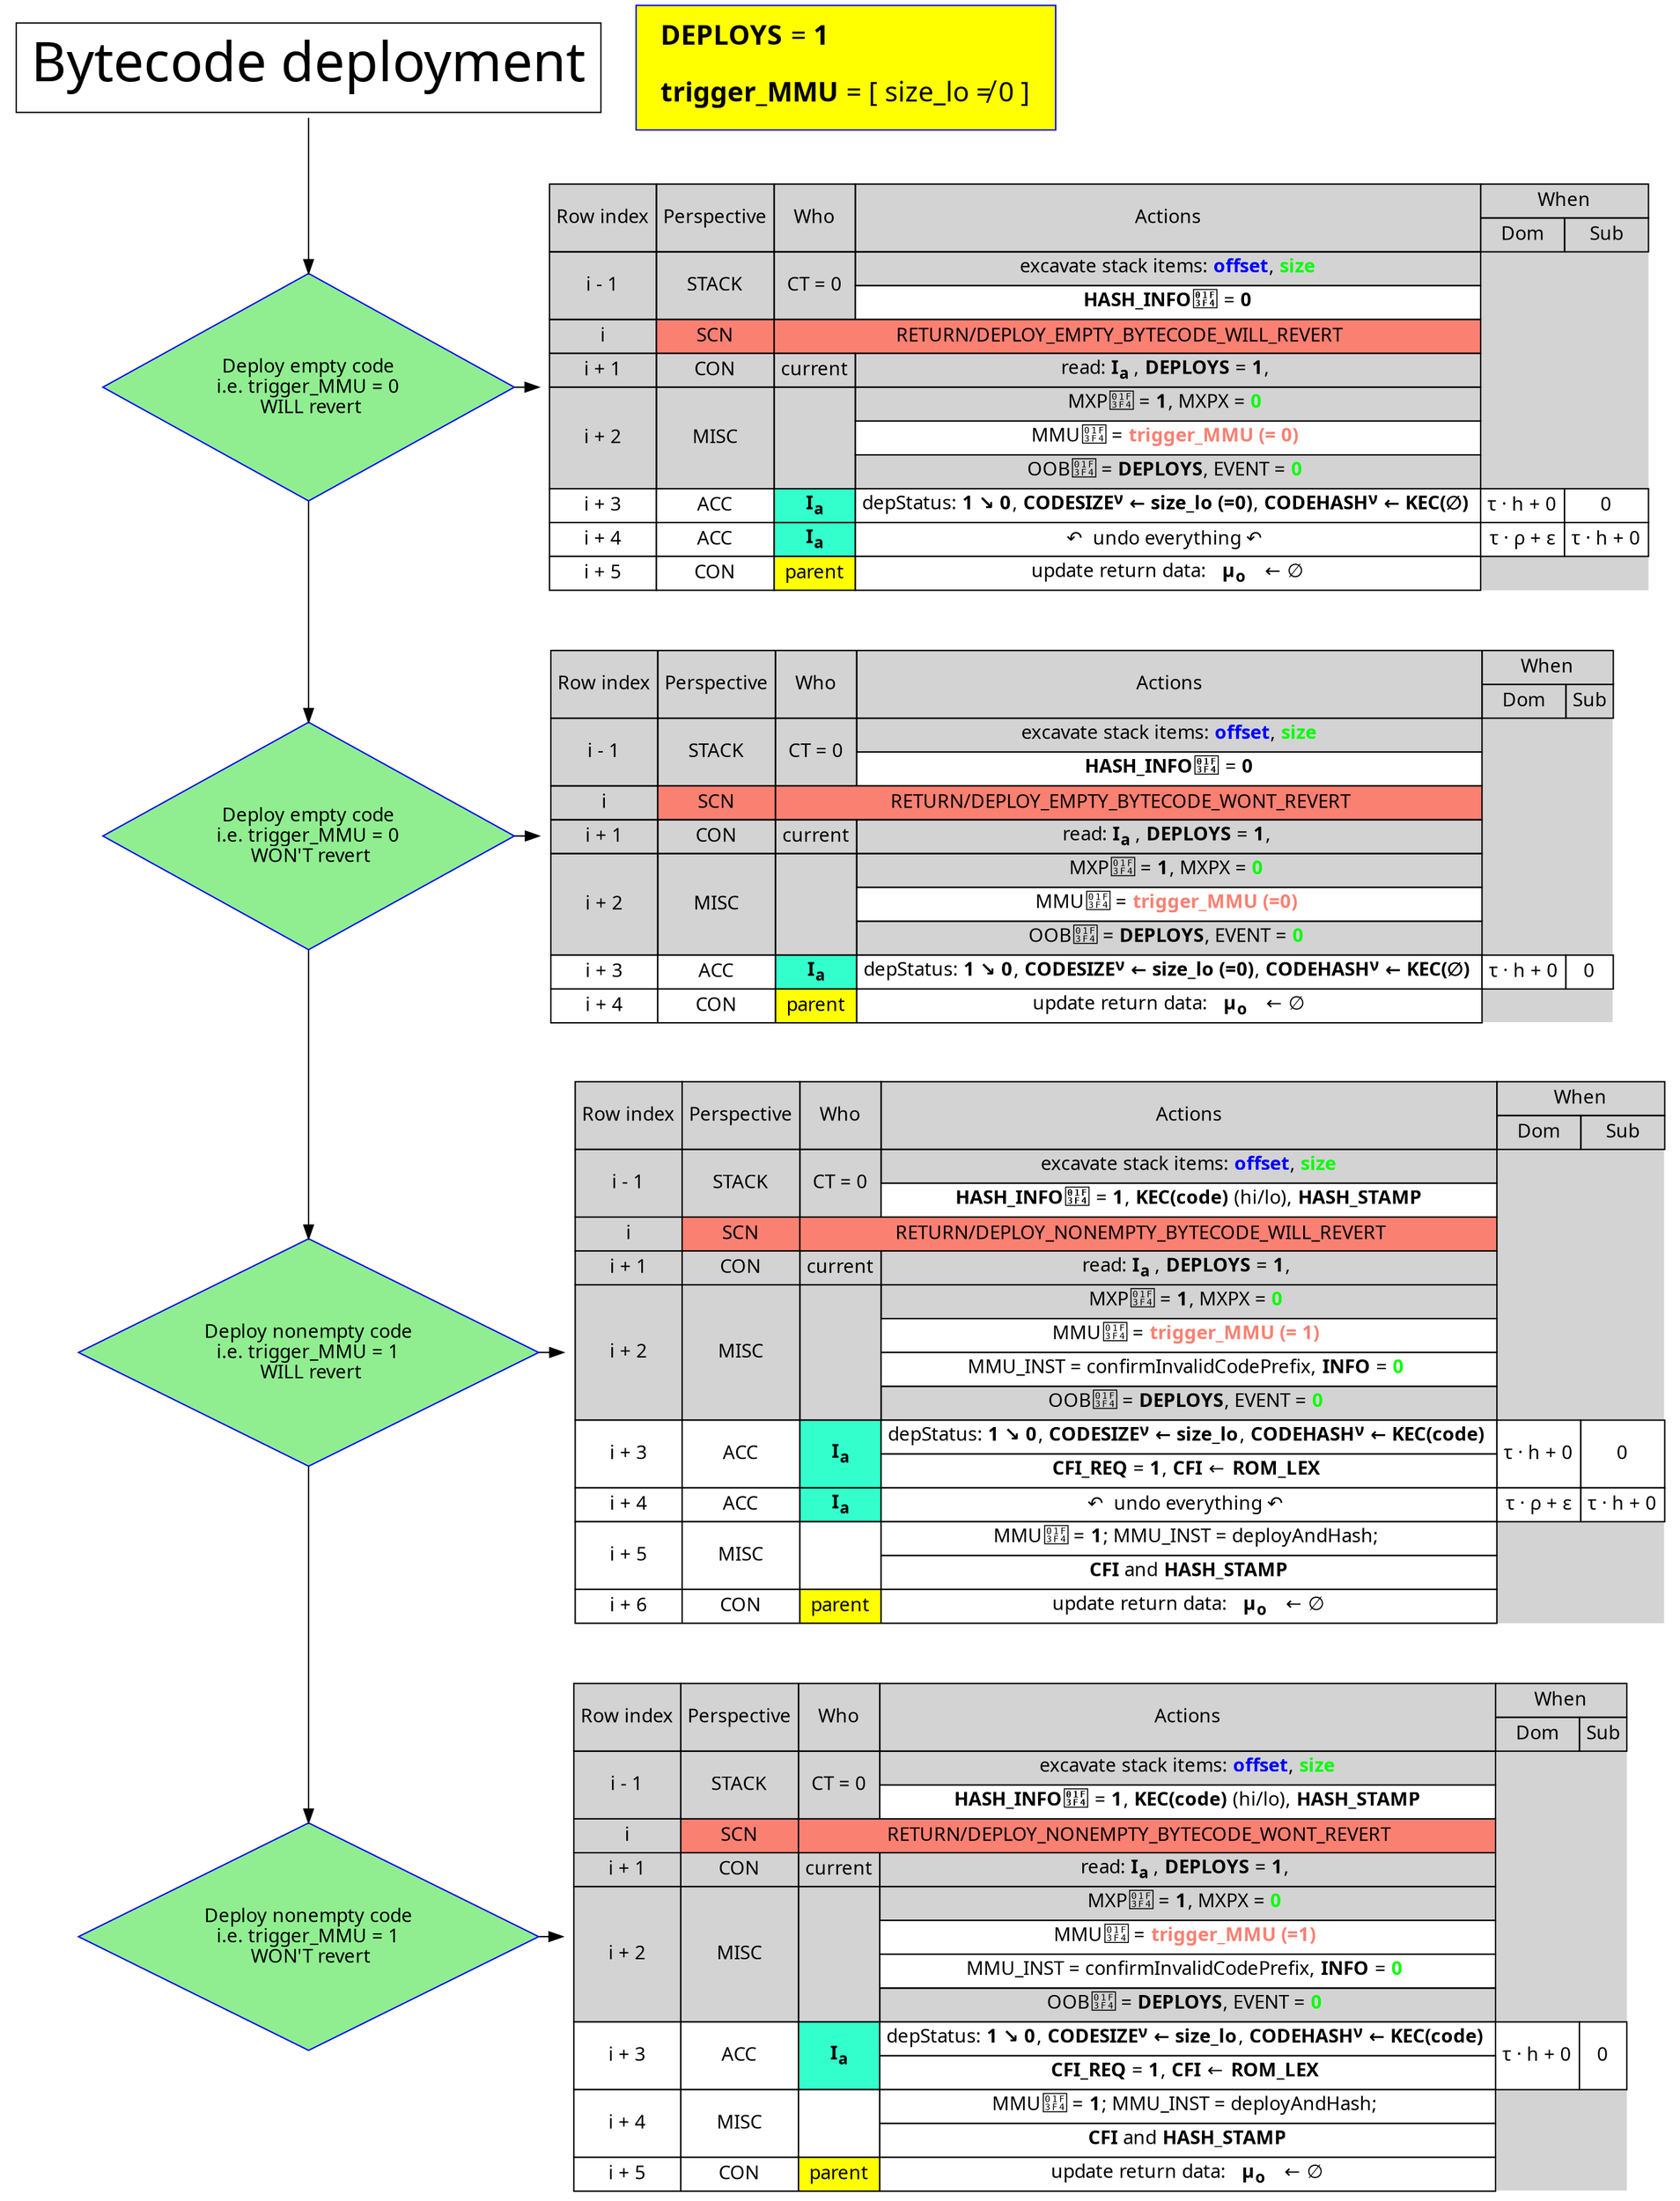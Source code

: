 # http://www.graphviz.org/content/cluster

digraph G {

  node [fontname = "Handlee"];
  node [shape=plaintext];
  edge [fontname = "Handlee"];

  deploy [label=<
    <TABLE BGCOLOR="WHITE" BORDER="0" CELLBORDER="1" CELLSPACING="0" CELLPADDING="10">
    <TR>
    <TD><FONT POINT-SIZE="40">Bytecode deployment</FONT></TD>
    </TR>
    </TABLE>>];

  triggerMMU [
  label = <
    <TABLE BORDER="0" CELLBORDER="0" CELLSPACING="0" CELLPADDING="10">
    <TR>
    <TD ALIGN="LEFT" ><FONT POINT-SIZE="20"><B>DEPLOYS</B> = <B>1</B></FONT></TD>
    </TR>
    <TR>
    <TD><FONT POINT-SIZE="20"><B>trigger_MMU</B> = [ size_lo &ne; 0 ]</FONT></TD>
    </TR>
    </TABLE>>;
  shape = rect;
  style = filled;
  fillcolor = "YELLOW";
  color = "BLUE";
  ]
  deploy_empty_bytecode_will_revert [
    label = "\nDeploy empty code\ni.e. trigger_MMU = 0\n WILL revert\n ";
  shape = diamond;
  style = filled;
  fillcolor = "LIGHTGREEN";
  color = "BLUE";
  ];
  deploy_empty_bytecode_wont_revert [
    label = "\nDeploy empty code\ni.e. trigger_MMU = 0\n WON'T revert\n ";
  shape = diamond;
  style = filled;
  fillcolor = "LIGHTGREEN";
  color = "BLUE";
  ];
  deploy_nonempty_bytecode_will_revert [
    label = "\nDeploy nonempty code\ni.e. trigger_MMU = 1\n WILL revert\n ";
  shape = diamond;
  style = filled;
  fillcolor = "LIGHTGREEN";
  color = "BLUE";
  ];
  deploy_nonempty_bytecode_wont_revert [
    label = "\nDeploy nonempty code\ni.e. trigger_MMU = 1\n WON'T revert\n ";
  shape = diamond;
  style = filled;
  fillcolor = "LIGHTGREEN";
  color = "BLUE";
  ];

  {
    rank=same;
    deploy_empty_bytecode_will_revert; deploy_empty_bytecode_will_revert_rows;
  }
  {
    rank=same;
    deploy_empty_bytecode_wont_revert; deploy_empty_bytecode_wont_revert_rows;
  }
  {
    rank=same;
    deploy_nonempty_bytecode_will_revert; deploy_nonempty_bytecode_will_revert_rows;
  }
  {
    rank=same;
    deploy_nonempty_bytecode_wont_revert; deploy_nonempty_bytecode_wont_revert_rows;
  }

  deploy                                            -> deploy_empty_bytecode_will_revert     ;
  deploy_empty_bytecode_will_revert                 -> deploy_empty_bytecode_will_revert_rows;
  deploy_empty_bytecode_will_revert                 -> deploy_empty_bytecode_wont_revert     ;
  deploy_empty_bytecode_wont_revert                 -> deploy_empty_bytecode_wont_revert_rows;

  deploy_empty_bytecode_wont_revert                 -> deploy_nonempty_bytecode_will_revert     ;
  deploy_nonempty_bytecode_will_revert              -> deploy_nonempty_bytecode_will_revert_rows;
  deploy_nonempty_bytecode_will_revert              -> deploy_nonempty_bytecode_wont_revert     ;
  deploy_nonempty_bytecode_wont_revert              -> deploy_nonempty_bytecode_wont_revert_rows;


deploy_empty_bytecode_will_revert_rows [label=<
<TABLE BGCOLOR="LIGHTGRAY" BORDER="0" CELLBORDER="1" CELLSPACING="0" CELLPADDING="4">
  <TR>
    <TD ROWSPAN="2">Row index</TD>
    <TD ROWSPAN="2">Perspective</TD>
    <TD ROWSPAN="2">Who</TD>
    <TD ROWSPAN="2" COLSPAN="1">Actions</TD>
    <TD ROWSPAN="1" COLSPAN="2">When</TD>
  </TR>
  <TR>
    <TD ROWSPAN="1" COLSPAN="1">Dom</TD>
    <TD ROWSPAN="1" COLSPAN="1">Sub</TD>
  </TR>
  <TR>
    <TD ROWSPAN="2">i - 1</TD>
    <TD ROWSPAN="2">STACK</TD>
    <TD ROWSPAN="2">CT = 0</TD>
    <TD ROWSPAN="1">excavate stack items: <FONT COLOR="BLUE"><B>offset</B></FONT>, <FONT COLOR="GREEN"><B>size</B></FONT></TD>
  </TR>
  <TR>
    <TD BGCOLOR="WHITE" ROWSPAN="1"> <B>HASH_INFO🏴</B> = <B>0</B> </TD>
  </TR>
  <TR>
    <TD COLSPAN="1">i</TD>
    <TD BGCOLOR="salmon" COLSPAN="1">SCN</TD>
    <TD BGCOLOR="salmon" COLSPAN="2">RETURN/DEPLOY_EMPTY_BYTECODE_WILL_REVERT &nbsp; </TD>
  </TR>
  <TR>
    <TD>i + 1</TD>
    <TD>CON</TD>
    <TD>current</TD>
    <TD>read: <B>I<sub>a</sub></B> , <B>DEPLOYS</B> = <B>1</B>, </TD>
  </TR>
  <TR>
    <TD ROWSPAN="3">i + 2</TD>
    <TD ROWSPAN="3">MISC</TD>
    <TD ROWSPAN="3"></TD>
    <TD ROWSPAN="1">MXP🏴 = <B>1</B>, MXPX = <B><FONT COLOR="GREEN">0</FONT></B> </TD>
  </TR>
  <TR>
    <TD BGCOLOR="WHITE" ROWSPAN="1">MMU🏴 = <B><FONT COLOR="SALMON">trigger_MMU (= 0)</FONT></B> </TD>
  </TR>
  <TR>
    <TD ROWSPAN="1">OOB🏴 = <B>DEPLOYS</B>, EVENT = <B><FONT COLOR="GREEN">0</FONT></B> </TD>
  </TR>
  <TR>
    <TD BGCOLOR="WHITE">i + 3</TD>
    <TD BGCOLOR="WHITE">ACC</TD>
    <TD BGCOLOR="#33FFCC"><B>I<sub>a</sub></B></TD>
    <TD BGCOLOR="WHITE">depStatus: <B>1 ↘ 0</B>, <B>CODESIZE<sup>&nu;</sup> ← size_lo (=0)</B>, <B>CODEHASH<sup>&nu;</sup> ← KEC(∅)</B> </TD>
    <TD BGCOLOR="WHITE">τ · h + 0</TD>
    <TD BGCOLOR="WHITE">0</TD>
  </TR>
  <TR>
    <TD BGCOLOR="WHITE">i + 4</TD>
    <TD BGCOLOR="WHITE">ACC</TD>
    <TD BGCOLOR="#33FFCC"><B>I<sub>a</sub></B></TD>
    <TD BGCOLOR="WHITE">↶  undo everything ↶ </TD>
    <TD BGCOLOR="WHITE">τ · ρ + ε</TD>
    <TD BGCOLOR="WHITE">τ · h + 0</TD>
  </TR>
  <TR>
    <TD BGCOLOR="WHITE">i + 5</TD>
    <TD BGCOLOR="WHITE">CON</TD>
    <TD BGCOLOR="YELLOW">parent</TD>
    <TD BGCOLOR="WHITE">update return data: &nbsp; <B>μ<sub>o</sub></B> &shy;&nbsp; ← ∅</TD>
  </TR>
</TABLE>>];

deploy_empty_bytecode_wont_revert_rows [label=<
<TABLE BGCOLOR="LIGHTGRAY" BORDER="0" CELLBORDER="1" CELLSPACING="0" CELLPADDING="4">
  <TR>
    <TD ROWSPAN="2">Row index</TD>
    <TD ROWSPAN="2">Perspective</TD>
    <TD ROWSPAN="2">Who</TD>
    <TD ROWSPAN="2" COLSPAN="1">Actions</TD>
    <TD ROWSPAN="1" COLSPAN="2">When</TD>
  </TR>
  <TR>
    <TD ROWSPAN="1" COLSPAN="1">Dom</TD>
    <TD ROWSPAN="1" COLSPAN="1">Sub</TD>
  </TR>
  <TR>
    <TD ROWSPAN="2">i - 1</TD>
    <TD ROWSPAN="2">STACK</TD>
    <TD ROWSPAN="2">CT = 0</TD>
    <TD ROWSPAN="1">excavate stack items: <FONT COLOR="BLUE"><B>offset</B></FONT>, <FONT COLOR="GREEN"><B>size</B></FONT></TD>
  </TR>
  <TR>
    <TD BGCOLOR="WHITE" ROWSPAN="1"> <B>HASH_INFO🏴</B> = <B>0</B> </TD>
  </TR>
  <TR>
    <TD COLSPAN="1">i</TD>
    <TD BGCOLOR="salmon" COLSPAN="1">SCN</TD>
    <TD BGCOLOR="salmon" COLSPAN="2">RETURN/DEPLOY_EMPTY_BYTECODE_WONT_REVERT &nbsp; </TD>
  </TR>
  <TR>
    <TD>i + 1</TD>
    <TD>CON</TD>
    <TD>current</TD>
    <TD>read: <B>I<sub>a</sub></B> , <B>DEPLOYS</B> = <B>1</B>, </TD>
  </TR>
  <TR>
    <TD ROWSPAN="3">i + 2</TD>
    <TD ROWSPAN="3">MISC</TD>
    <TD ROWSPAN="3"></TD>
    <TD ROWSPAN="1">MXP🏴 = <B>1</B>, MXPX = <B><FONT COLOR="GREEN">0</FONT></B> </TD>
  </TR>
  <TR>
    <TD BGCOLOR="WHITE" ROWSPAN="1">MMU🏴 = <B><FONT COLOR="SALMON">trigger_MMU (=0)</FONT></B> </TD>
  </TR>
  <TR>
    <TD ROWSPAN="1">OOB🏴 = <B>DEPLOYS</B>, EVENT = <B><FONT COLOR="GREEN">0</FONT></B> </TD>
  </TR>
  <TR>
    <TD BGCOLOR="WHITE">i + 3</TD>
    <TD BGCOLOR="WHITE">ACC</TD>
    <TD BGCOLOR="#33FFCC"><B>I<sub>a</sub></B></TD>
    <TD BGCOLOR="WHITE">depStatus: <B>1 ↘ 0</B>, <B>CODESIZE<sup>&nu;</sup> ← size_lo (=0)</B>, <B>CODEHASH<sup>&nu;</sup> ← KEC(∅)</B> </TD>
    <TD BGCOLOR="WHITE">τ · h + 0</TD>
    <TD BGCOLOR="WHITE">0</TD>
  </TR>
  <TR>
    <TD BGCOLOR="WHITE">i + 4</TD>
    <TD BGCOLOR="WHITE">CON</TD>
    <TD BGCOLOR="YELLOW">parent</TD>
    <TD BGCOLOR="WHITE">update return data: &nbsp; <B>μ<sub>o</sub></B> &shy;&nbsp; ← ∅</TD>
  </TR>
</TABLE>>];


deploy_nonempty_bytecode_will_revert_rows [label=<
<TABLE BGCOLOR="LIGHTGRAY" BORDER="0" CELLBORDER="1" CELLSPACING="0" CELLPADDING="4">
  <TR>
    <TD ROWSPAN="2">Row index</TD>
    <TD ROWSPAN="2">Perspective</TD>
    <TD ROWSPAN="2">Who</TD>
    <TD ROWSPAN="2" COLSPAN="1">Actions</TD>
    <TD ROWSPAN="1" COLSPAN="2">When</TD>
  </TR>
  <TR>
    <TD ROWSPAN="1" COLSPAN="1">Dom</TD>
    <TD ROWSPAN="1" COLSPAN="1">Sub</TD>
  </TR>
  <TR>
    <TD ROWSPAN="2">i - 1</TD>
    <TD ROWSPAN="2">STACK</TD>
    <TD ROWSPAN="2">CT = 0</TD>
    <TD ROWSPAN="1">excavate stack items: <FONT COLOR="BLUE"><B>offset</B></FONT>, <FONT COLOR="GREEN"><B>size</B></FONT></TD>
  </TR>
  <TR>
    <TD BGCOLOR="WHITE" ROWSPAN="1"> <B>HASH_INFO🏴</B> = <B>1</B>, <B>KEC(code)</B> (hi/lo), <B>HASH_STAMP</B> </TD>
  </TR>
  <TR>
    <TD COLSPAN="1">i</TD>
    <TD BGCOLOR="salmon" COLSPAN="1">SCN</TD>
    <TD BGCOLOR="salmon" COLSPAN="2">RETURN/DEPLOY_NONEMPTY_BYTECODE_WILL_REVERT &nbsp; </TD>
  </TR>
  <TR>
    <TD>i + 1</TD>
    <TD>CON</TD>
    <TD>current</TD>
    <TD>read: <B>I<sub>a</sub></B> , <B>DEPLOYS</B> = <B>1</B>, </TD>
  </TR>
  <TR>
    <TD ROWSPAN="4">i + 2</TD>
    <TD ROWSPAN="4">MISC</TD>
    <TD ROWSPAN="4"></TD>
    <TD ROWSPAN="1">MXP🏴 = <B>1</B>, MXPX = <B><FONT COLOR="GREEN">0</FONT></B> </TD>
  </TR>
  <TR>
    <TD BGCOLOR="WHITE" ROWSPAN="1">MMU🏴 = <B><FONT COLOR="SALMON">trigger_MMU (= 1)</FONT></B> </TD>
  </TR>
  <TR>
    <TD BGCOLOR="WHITE" ROWSPAN="1">MMU_INST = confirmInvalidCodePrefix, <B>INFO</B> = <B><FONT COLOR="GREEN">0</FONT></B> </TD>
  </TR>
  <TR>
    <TD ROWSPAN="1">OOB🏴 = <B>DEPLOYS</B>, EVENT = <B><FONT COLOR="GREEN">0</FONT></B> </TD>
  </TR>
  <TR>
    <TD ROWSPAN="2" BGCOLOR="WHITE">i + 3</TD>
    <TD ROWSPAN="2" BGCOLOR="WHITE">ACC</TD>
    <TD ROWSPAN="2" BGCOLOR="#33FFCC"><B>I<sub>a</sub></B></TD>
    <TD ROWSPAN="1" BGCOLOR="WHITE">depStatus: <B>1 ↘ 0</B>, <B>CODESIZE<sup>&nu;</sup> ← size_lo</B>, <B>CODEHASH<sup>&nu;</sup> ← KEC(code)</B> </TD>
    <TD ROWSPAN="2" BGCOLOR="WHITE">τ · h + 0</TD>
    <TD ROWSPAN="2" BGCOLOR="WHITE">0</TD>
  </TR>
  <TR>
  <TD ROWSPAN="1" BGCOLOR="WHITE"><B>CFI_REQ</B> = <B>1</B>, <B>CFI</B> ← <B>ROM_LEX</B> </TD>
  </TR>
  <TR>
    <TD BGCOLOR="WHITE">i + 4</TD>
    <TD BGCOLOR="WHITE">ACC</TD>
    <TD BGCOLOR="#33FFCC"><B>I<sub>a</sub></B></TD>
    <TD BGCOLOR="WHITE">↶  undo everything ↶ </TD>
    <TD BGCOLOR="WHITE">τ · ρ + ε</TD>
    <TD BGCOLOR="WHITE">τ · h + 0</TD>
  </TR>
  <TR>
    <TD BGCOLOR="WHITE" ROWSPAN="2">i + 5</TD>
    <TD BGCOLOR="WHITE" ROWSPAN="2">MISC</TD>
    <TD BGCOLOR="WHITE" ROWSPAN="2"></TD>
    <TD BGCOLOR="WHITE" ROWSPAN="1">MMU🏴 = <B>1</B>; MMU_INST = deployAndHash; </TD>
  </TR>
  <TR>
    <TD BGCOLOR="WHITE" ROWSPAN="1"> <B>CFI</B> and <B>HASH_STAMP</B> </TD>
  </TR>
  <TR>
    <TD BGCOLOR="WHITE">i + 6</TD>
    <TD BGCOLOR="WHITE">CON</TD>
    <TD BGCOLOR="YELLOW">parent</TD>
    <TD BGCOLOR="WHITE">update return data: &nbsp; <B>μ<sub>o</sub></B> &shy;&nbsp; ← ∅</TD>
  </TR>
</TABLE>>];

deploy_nonempty_bytecode_wont_revert_rows [label=<
<TABLE BGCOLOR="LIGHTGRAY" BORDER="0" CELLBORDER="1" CELLSPACING="0" CELLPADDING="4">
  <TR>
    <TD ROWSPAN="2">Row index</TD>
    <TD ROWSPAN="2">Perspective</TD>
    <TD ROWSPAN="2">Who</TD>
    <TD ROWSPAN="2" COLSPAN="1">Actions</TD>
    <TD ROWSPAN="1" COLSPAN="2">When</TD>
  </TR>
  <TR>
    <TD ROWSPAN="1" COLSPAN="1">Dom</TD>
    <TD ROWSPAN="1" COLSPAN="1">Sub</TD>
  </TR>
  <TR>
    <TD ROWSPAN="2">i - 1</TD>
    <TD ROWSPAN="2">STACK</TD>
    <TD ROWSPAN="2">CT = 0</TD>
    <TD ROWSPAN="1">excavate stack items: <FONT COLOR="BLUE"><B>offset</B></FONT>, <FONT COLOR="GREEN"><B>size</B></FONT></TD>
  </TR>
  <TR>
    <TD BGCOLOR="WHITE" ROWSPAN="1"> <B>HASH_INFO🏴</B> = <B>1</B>, <B>KEC(code)</B> (hi/lo), <B>HASH_STAMP</B> </TD>
  </TR>
  <TR>
    <TD COLSPAN="1">i</TD>
    <TD BGCOLOR="salmon" COLSPAN="1">SCN</TD>
    <TD BGCOLOR="salmon" COLSPAN="2">RETURN/DEPLOY_NONEMPTY_BYTECODE_WONT_REVERT &nbsp; </TD>
  </TR>
  <TR>
    <TD>i + 1</TD>
    <TD>CON</TD>
    <TD>current</TD>
    <TD>read: <B>I<sub>a</sub></B> , <B>DEPLOYS</B> = <B>1</B>, </TD>
  </TR>
  <TR>
    <TD ROWSPAN="4">i + 2</TD>
    <TD ROWSPAN="4">MISC</TD>
    <TD ROWSPAN="4"></TD>
    <TD ROWSPAN="1">MXP🏴 = <B>1</B>, MXPX = <B><FONT COLOR="GREEN">0</FONT></B> </TD>
  </TR>
  <TR>
    <TD BGCOLOR="WHITE" ROWSPAN="1">MMU🏴 = <B><FONT COLOR="SALMON">trigger_MMU (=1)</FONT></B> </TD>
  </TR>
  <TR>
    <TD BGCOLOR="WHITE" ROWSPAN="1">MMU_INST = confirmInvalidCodePrefix, <B>INFO</B> = <B><FONT COLOR="GREEN">0</FONT></B> </TD>
  </TR>
  <TR>
    <TD ROWSPAN="1">OOB🏴 = <B>DEPLOYS</B>, EVENT = <B><FONT COLOR="GREEN">0</FONT></B> </TD>
  </TR>
  <TR>
    <TD ROWSPAN="2" BGCOLOR="WHITE">i + 3</TD>
    <TD ROWSPAN="2" BGCOLOR="WHITE">ACC</TD>
    <TD ROWSPAN="2" BGCOLOR="#33FFCC"><B>I<sub>a</sub></B></TD>
    <TD ROWSPAN="1" BGCOLOR="WHITE">depStatus: <B>1 ↘ 0</B>, <B>CODESIZE<sup>&nu;</sup> ← size_lo</B>, <B>CODEHASH<sup>&nu;</sup> ← KEC(code)</B> </TD>
    <TD ROWSPAN="2" BGCOLOR="WHITE">τ · h + 0</TD>
    <TD ROWSPAN="2" BGCOLOR="WHITE">0</TD>
  </TR>
  <TR>
  <TD ROWSPAN="1" BGCOLOR="WHITE"><B>CFI_REQ</B> = <B>1</B>, <B>CFI</B> ← <B>ROM_LEX</B> </TD>
  </TR>
  <TR>
    <TD BGCOLOR="WHITE" ROWSPAN="2">i + 4</TD>
    <TD BGCOLOR="WHITE" ROWSPAN="2">MISC</TD>
    <TD BGCOLOR="WHITE" ROWSPAN="2"></TD>
    <TD BGCOLOR="WHITE" ROWSPAN="1">MMU🏴 = <B>1</B>; MMU_INST = deployAndHash; </TD>
  </TR>
  <TR>
    <TD BGCOLOR="WHITE" ROWSPAN="1"> <B>CFI</B> and <B>HASH_STAMP</B> </TD>
  </TR>
  <TR>
    <TD BGCOLOR="WHITE">i + 5</TD>
    <TD BGCOLOR="WHITE">CON</TD>
    <TD BGCOLOR="YELLOW">parent</TD>
    <TD BGCOLOR="WHITE">update return data: &nbsp; <B>μ<sub>o</sub></B> &shy;&nbsp; ← ∅</TD>
  </TR>
</TABLE>>];

}
